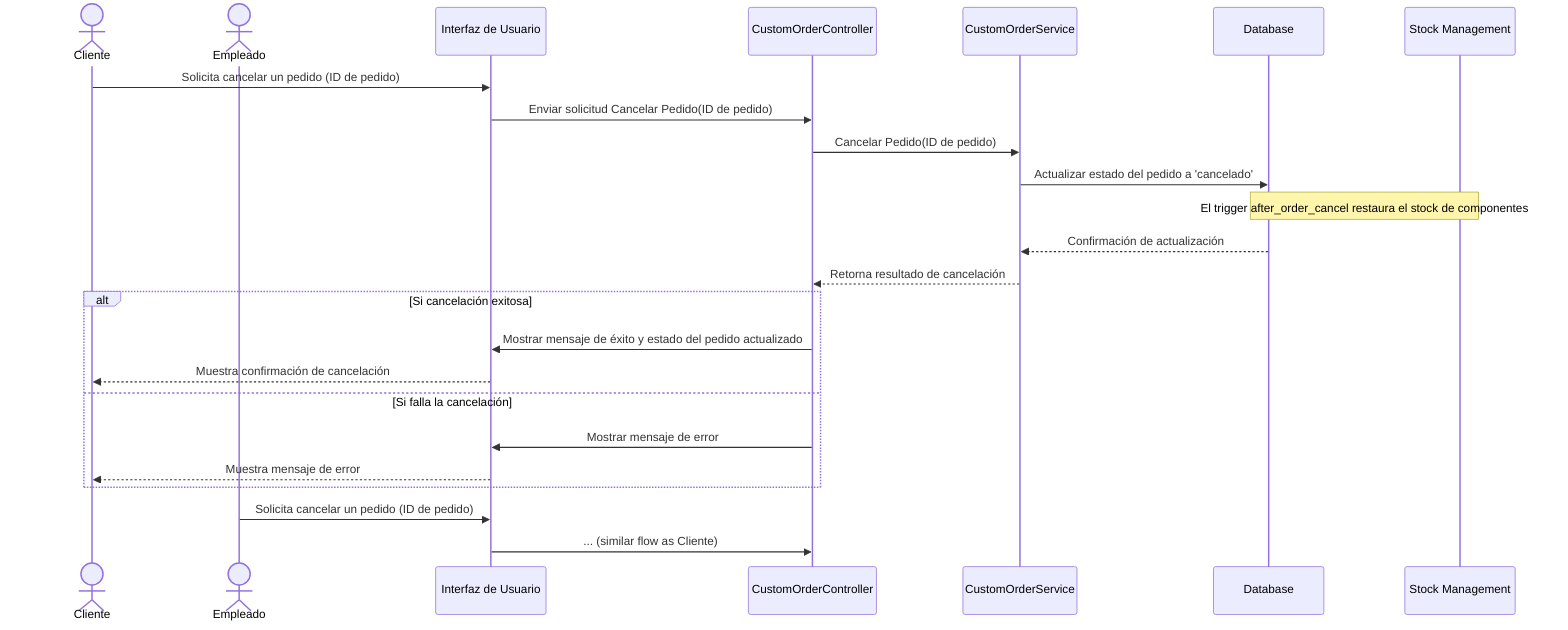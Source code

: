 sequenceDiagram
    actor Cliente
    actor Empleado
    participant UI as Interfaz de Usuario
    participant COC as CustomOrderController
    participant COS as CustomOrderService
    participant DB as Database
    participant Stock as Stock Management

    Cliente->>UI: Solicita cancelar un pedido (ID de pedido)
    UI->>COC: Enviar solicitud Cancelar Pedido(ID de pedido)
    COC->>COS: Cancelar Pedido(ID de pedido)
    COS->>DB: Actualizar estado del pedido a 'cancelado'
    Note over DB,Stock: El trigger after_order_cancel restaura el stock de componentes
    DB-->>COS: Confirmación de actualización
    COS-->>COC: Retorna resultado de cancelación
    alt Si cancelación exitosa
        COC->>UI: Mostrar mensaje de éxito y estado del pedido actualizado
        UI-->>Cliente: Muestra confirmación de cancelación
    else Si falla la cancelación
        COC->>UI: Mostrar mensaje de error
        UI-->>Cliente: Muestra mensaje de error
    end

    Empleado->>UI: Solicita cancelar un pedido (ID de pedido)
    UI->>COC: ... (similar flow as Cliente)
